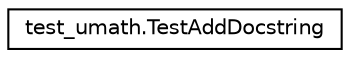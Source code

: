 digraph "Graphical Class Hierarchy"
{
 // LATEX_PDF_SIZE
  edge [fontname="Helvetica",fontsize="10",labelfontname="Helvetica",labelfontsize="10"];
  node [fontname="Helvetica",fontsize="10",shape=record];
  rankdir="LR";
  Node0 [label="test_umath.TestAddDocstring",height=0.2,width=0.4,color="black", fillcolor="white", style="filled",URL="$classtest__umath_1_1TestAddDocstring.html",tooltip=" "];
}
